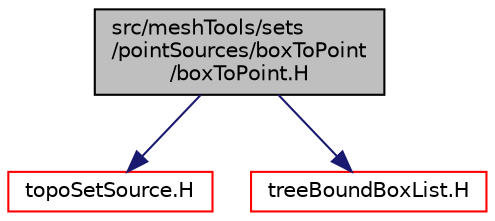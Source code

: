 digraph "src/meshTools/sets/pointSources/boxToPoint/boxToPoint.H"
{
  bgcolor="transparent";
  edge [fontname="Helvetica",fontsize="10",labelfontname="Helvetica",labelfontsize="10"];
  node [fontname="Helvetica",fontsize="10",shape=record];
  Node1 [label="src/meshTools/sets\l/pointSources/boxToPoint\l/boxToPoint.H",height=0.2,width=0.4,color="black", fillcolor="grey75", style="filled", fontcolor="black"];
  Node1 -> Node2 [color="midnightblue",fontsize="10",style="solid",fontname="Helvetica"];
  Node2 [label="topoSetSource.H",height=0.2,width=0.4,color="red",URL="$a07416.html"];
  Node1 -> Node3 [color="midnightblue",fontsize="10",style="solid",fontname="Helvetica"];
  Node3 [label="treeBoundBoxList.H",height=0.2,width=0.4,color="red",URL="$a08747.html"];
}
